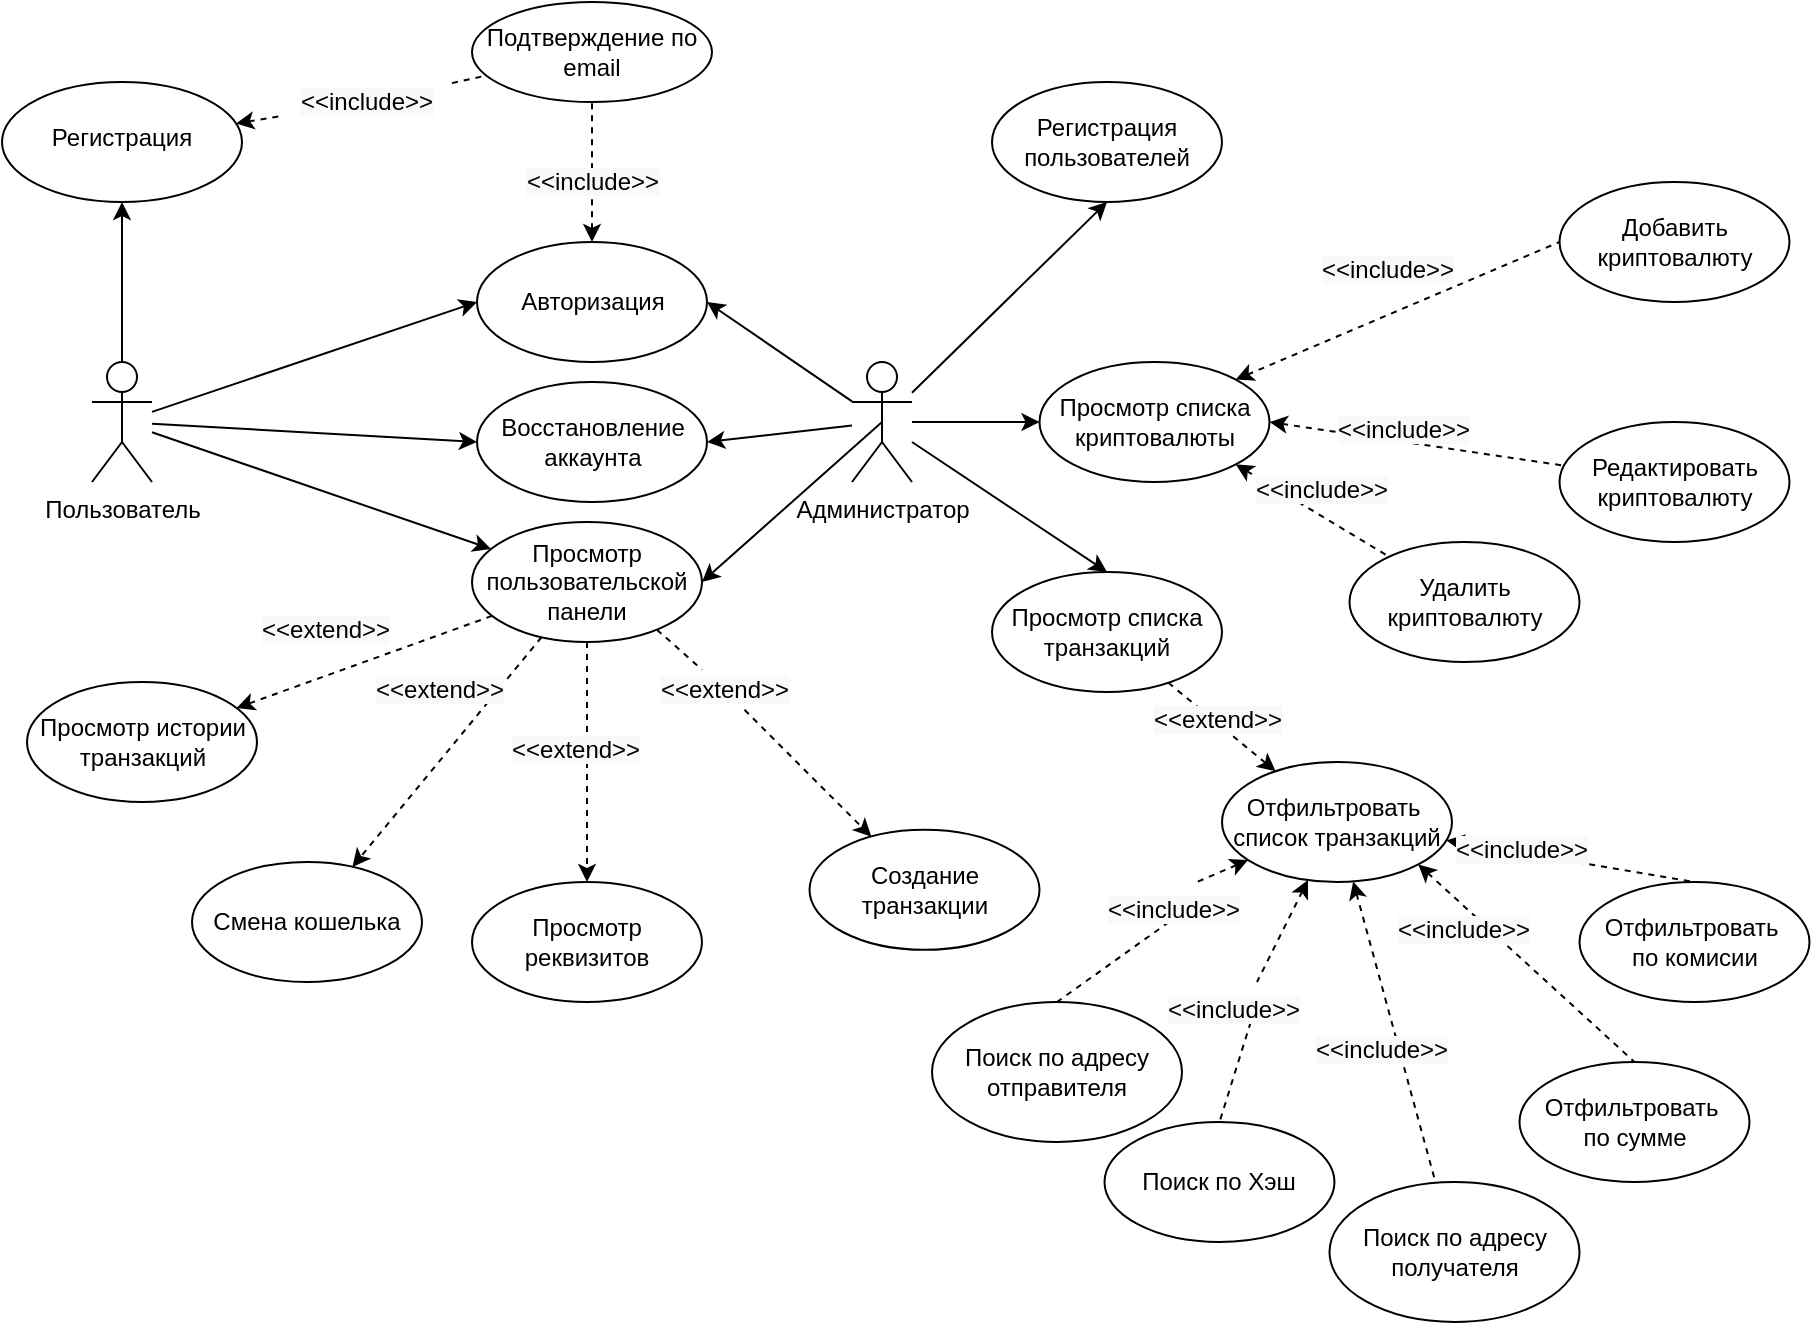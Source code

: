 <mxfile version="20.2.7" type="device"><diagram id="E-o3Zvo1BFRVmq6ydWoK" name="Page-1"><mxGraphModel dx="1185" dy="643" grid="1" gridSize="10" guides="1" tooltips="1" connect="1" arrows="1" fold="1" page="1" pageScale="1" pageWidth="827" pageHeight="1169" math="0" shadow="0"><root><mxCell id="0"/><mxCell id="1" parent="0"/><mxCell id="gC3D06uB03Yzg-YroKgv-25" value="" style="edgeStyle=none;orthogonalLoop=1;jettySize=auto;html=1;strokeWidth=1;" parent="1" source="gC3D06uB03Yzg-YroKgv-1" target="gC3D06uB03Yzg-YroKgv-24" edge="1"><mxGeometry relative="1" as="geometry"/></mxCell><mxCell id="gC3D06uB03Yzg-YroKgv-29" style="edgeStyle=none;orthogonalLoop=1;jettySize=auto;html=1;entryX=0;entryY=0.5;entryDx=0;entryDy=0;strokeWidth=1;" parent="1" source="gC3D06uB03Yzg-YroKgv-1" target="gC3D06uB03Yzg-YroKgv-3" edge="1"><mxGeometry relative="1" as="geometry"/></mxCell><mxCell id="gC3D06uB03Yzg-YroKgv-31" style="edgeStyle=none;orthogonalLoop=1;jettySize=auto;html=1;strokeWidth=1;" parent="1" source="gC3D06uB03Yzg-YroKgv-1" target="gC3D06uB03Yzg-YroKgv-12" edge="1"><mxGeometry relative="1" as="geometry"/></mxCell><mxCell id="YKgdckQGA0ZlOExgWlBM-35" style="edgeStyle=none;rounded=0;jumpStyle=none;jumpSize=0;orthogonalLoop=1;jettySize=auto;html=1;entryX=0;entryY=0.5;entryDx=0;entryDy=0;startArrow=none;startFill=0;endArrow=classic;endFill=1;strokeWidth=1;" parent="1" source="gC3D06uB03Yzg-YroKgv-1" target="YKgdckQGA0ZlOExgWlBM-33" edge="1"><mxGeometry relative="1" as="geometry"/></mxCell><mxCell id="gC3D06uB03Yzg-YroKgv-1" value="Пользователь" style="shape=umlActor;verticalLabelPosition=bottom;verticalAlign=top;html=1;outlineConnect=0;" parent="1" vertex="1"><mxGeometry x="90" y="190" width="30" height="60" as="geometry"/></mxCell><mxCell id="gC3D06uB03Yzg-YroKgv-30" style="edgeStyle=none;orthogonalLoop=1;jettySize=auto;html=1;entryX=1;entryY=0.5;entryDx=0;entryDy=0;strokeWidth=1;" parent="1" source="gC3D06uB03Yzg-YroKgv-2" target="gC3D06uB03Yzg-YroKgv-3" edge="1"><mxGeometry relative="1" as="geometry"/></mxCell><mxCell id="gC3D06uB03Yzg-YroKgv-32" style="edgeStyle=none;orthogonalLoop=1;jettySize=auto;html=1;exitX=0.5;exitY=0.5;exitDx=0;exitDy=0;exitPerimeter=0;entryX=1;entryY=0.5;entryDx=0;entryDy=0;strokeWidth=1;" parent="1" source="gC3D06uB03Yzg-YroKgv-2" target="gC3D06uB03Yzg-YroKgv-12" edge="1"><mxGeometry relative="1" as="geometry"/></mxCell><mxCell id="gC3D06uB03Yzg-YroKgv-34" style="edgeStyle=none;orthogonalLoop=1;jettySize=auto;html=1;entryX=0;entryY=0.5;entryDx=0;entryDy=0;strokeWidth=1;" parent="1" source="gC3D06uB03Yzg-YroKgv-2" target="gC3D06uB03Yzg-YroKgv-33" edge="1"><mxGeometry relative="1" as="geometry"/></mxCell><mxCell id="YKgdckQGA0ZlOExgWlBM-3" style="rounded=0;jumpStyle=none;jumpSize=0;orthogonalLoop=1;jettySize=auto;html=1;entryX=0.5;entryY=1;entryDx=0;entryDy=0;startArrow=none;startFill=0;endArrow=classic;endFill=1;strokeWidth=1;" parent="1" source="gC3D06uB03Yzg-YroKgv-2" target="YKgdckQGA0ZlOExgWlBM-1" edge="1"><mxGeometry relative="1" as="geometry"/></mxCell><mxCell id="YKgdckQGA0ZlOExgWlBM-6" style="edgeStyle=none;rounded=0;jumpStyle=none;jumpSize=0;orthogonalLoop=1;jettySize=auto;html=1;entryX=0.5;entryY=0;entryDx=0;entryDy=0;startArrow=none;startFill=0;endArrow=classic;endFill=1;strokeWidth=1;" parent="1" source="gC3D06uB03Yzg-YroKgv-2" target="YKgdckQGA0ZlOExgWlBM-5" edge="1"><mxGeometry relative="1" as="geometry"/></mxCell><mxCell id="YKgdckQGA0ZlOExgWlBM-34" style="edgeStyle=none;rounded=0;jumpStyle=none;jumpSize=0;orthogonalLoop=1;jettySize=auto;html=1;entryX=1;entryY=0.5;entryDx=0;entryDy=0;startArrow=none;startFill=0;endArrow=classic;endFill=1;strokeWidth=1;" parent="1" source="gC3D06uB03Yzg-YroKgv-2" target="YKgdckQGA0ZlOExgWlBM-33" edge="1"><mxGeometry relative="1" as="geometry"/></mxCell><mxCell id="gC3D06uB03Yzg-YroKgv-2" value="Администратор&lt;br&gt;" style="shape=umlActor;verticalLabelPosition=bottom;verticalAlign=top;html=1;outlineConnect=0;" parent="1" vertex="1"><mxGeometry x="470" y="190" width="30" height="60" as="geometry"/></mxCell><mxCell id="gC3D06uB03Yzg-YroKgv-5" value="" style="edgeStyle=orthogonalEdgeStyle;orthogonalLoop=1;jettySize=auto;html=1;rounded=0;dashed=1;endArrow=none;endFill=0;startArrow=classic;startFill=1;" parent="1" source="gC3D06uB03Yzg-YroKgv-3" target="gC3D06uB03Yzg-YroKgv-4" edge="1"><mxGeometry relative="1" as="geometry"/></mxCell><mxCell id="gC3D06uB03Yzg-YroKgv-3" value="Авторизация" style="ellipse;whiteSpace=wrap;html=1;" parent="1" vertex="1"><mxGeometry x="282.5" y="130" width="115" height="60" as="geometry"/></mxCell><mxCell id="gC3D06uB03Yzg-YroKgv-4" value="Подтверждение по email" style="ellipse;whiteSpace=wrap;html=1;" parent="1" vertex="1"><mxGeometry x="280" y="10" width="120" height="50" as="geometry"/></mxCell><mxCell id="gC3D06uB03Yzg-YroKgv-6" value="&lt;span style=&quot;color: rgb(0, 0, 0); font-family: Helvetica; font-size: 12px; font-style: normal; font-variant-ligatures: normal; font-variant-caps: normal; font-weight: 400; letter-spacing: normal; orphans: 2; text-align: center; text-indent: 0px; text-transform: none; widows: 2; word-spacing: 0px; -webkit-text-stroke-width: 0px; background-color: rgb(248, 249, 250); text-decoration-thickness: initial; text-decoration-style: initial; text-decoration-color: initial; float: none; display: inline !important;&quot;&gt;&amp;lt;&amp;lt;include&amp;gt;&amp;gt;&lt;/span&gt;" style="text;html=1;strokeColor=none;fillColor=none;align=center;verticalAlign=middle;whiteSpace=wrap;rounded=0;" parent="1" vertex="1"><mxGeometry x="297.5" y="90" width="85" height="20" as="geometry"/></mxCell><mxCell id="gC3D06uB03Yzg-YroKgv-7" value="Создание транзакции" style="ellipse;whiteSpace=wrap;html=1;" parent="1" vertex="1"><mxGeometry x="448.75" y="423.91" width="115" height="60" as="geometry"/></mxCell><mxCell id="gC3D06uB03Yzg-YroKgv-8" value="Просмотр истории транзакций" style="ellipse;whiteSpace=wrap;html=1;" parent="1" vertex="1"><mxGeometry x="57.5" y="350" width="115" height="60" as="geometry"/></mxCell><mxCell id="gC3D06uB03Yzg-YroKgv-9" value="Просмотр реквизитов" style="ellipse;whiteSpace=wrap;html=1;" parent="1" vertex="1"><mxGeometry x="280" y="450" width="115" height="60" as="geometry"/></mxCell><mxCell id="gC3D06uB03Yzg-YroKgv-11" value="Смена кошелька" style="ellipse;whiteSpace=wrap;html=1;" parent="1" vertex="1"><mxGeometry x="140" y="440" width="115" height="60" as="geometry"/></mxCell><mxCell id="gC3D06uB03Yzg-YroKgv-13" style="edgeStyle=orthogonalEdgeStyle;rounded=0;orthogonalLoop=1;jettySize=auto;html=1;dashed=1;" parent="1" source="gC3D06uB03Yzg-YroKgv-12" target="gC3D06uB03Yzg-YroKgv-9" edge="1"><mxGeometry relative="1" as="geometry"/></mxCell><mxCell id="gC3D06uB03Yzg-YroKgv-15" style="rounded=0;orthogonalLoop=1;jettySize=auto;html=1;dashed=1;startArrow=none;" parent="1" source="gC3D06uB03Yzg-YroKgv-20" target="gC3D06uB03Yzg-YroKgv-7" edge="1"><mxGeometry relative="1" as="geometry"/></mxCell><mxCell id="gC3D06uB03Yzg-YroKgv-16" style="rounded=0;orthogonalLoop=1;jettySize=auto;html=1;dashed=1;" parent="1" source="gC3D06uB03Yzg-YroKgv-12" target="gC3D06uB03Yzg-YroKgv-8" edge="1"><mxGeometry relative="1" as="geometry"/></mxCell><mxCell id="gC3D06uB03Yzg-YroKgv-19" style="edgeStyle=none;orthogonalLoop=1;jettySize=auto;html=1;dashed=1;strokeWidth=1;" parent="1" source="gC3D06uB03Yzg-YroKgv-12" target="gC3D06uB03Yzg-YroKgv-11" edge="1"><mxGeometry relative="1" as="geometry"/></mxCell><mxCell id="gC3D06uB03Yzg-YroKgv-12" value="Просмотр пользовательской панели" style="ellipse;whiteSpace=wrap;html=1;" parent="1" vertex="1"><mxGeometry x="280" y="270" width="115" height="60" as="geometry"/></mxCell><mxCell id="gC3D06uB03Yzg-YroKgv-21" value="&lt;span style=&quot;color: rgb(0, 0, 0); font-family: Helvetica; font-size: 12px; font-style: normal; font-variant-ligatures: normal; font-variant-caps: normal; font-weight: 400; letter-spacing: normal; orphans: 2; text-align: center; text-indent: 0px; text-transform: none; widows: 2; word-spacing: 0px; -webkit-text-stroke-width: 0px; background-color: rgb(248, 249, 250); text-decoration-thickness: initial; text-decoration-style: initial; text-decoration-color: initial; float: none; display: inline !important;&quot;&gt;&amp;lt;&amp;lt;extend&amp;gt;&amp;gt;&lt;/span&gt;" style="text;whiteSpace=wrap;html=1;" parent="1" vertex="1"><mxGeometry x="297.5" y="370" width="110" height="30" as="geometry"/></mxCell><mxCell id="gC3D06uB03Yzg-YroKgv-22" value="&lt;span style=&quot;color: rgb(0, 0, 0); font-family: Helvetica; font-size: 12px; font-style: normal; font-variant-ligatures: normal; font-variant-caps: normal; font-weight: 400; letter-spacing: normal; orphans: 2; text-align: center; text-indent: 0px; text-transform: none; widows: 2; word-spacing: 0px; -webkit-text-stroke-width: 0px; background-color: rgb(248, 249, 250); text-decoration-thickness: initial; text-decoration-style: initial; text-decoration-color: initial; float: none; display: inline !important;&quot;&gt;&amp;lt;&amp;lt;extend&amp;gt;&amp;gt;&lt;/span&gt;" style="text;whiteSpace=wrap;html=1;" parent="1" vertex="1"><mxGeometry x="230" y="340" width="110" height="30" as="geometry"/></mxCell><mxCell id="gC3D06uB03Yzg-YroKgv-23" value="&lt;span style=&quot;color: rgb(0, 0, 0); font-family: Helvetica; font-size: 12px; font-style: normal; font-variant-ligatures: normal; font-variant-caps: normal; font-weight: 400; letter-spacing: normal; orphans: 2; text-align: center; text-indent: 0px; text-transform: none; widows: 2; word-spacing: 0px; -webkit-text-stroke-width: 0px; background-color: rgb(248, 249, 250); text-decoration-thickness: initial; text-decoration-style: initial; text-decoration-color: initial; float: none; display: inline !important;&quot;&gt;&amp;lt;&amp;lt;extend&amp;gt;&amp;gt;&lt;/span&gt;" style="text;whiteSpace=wrap;html=1;" parent="1" vertex="1"><mxGeometry x="172.5" y="310" width="110" height="30" as="geometry"/></mxCell><mxCell id="gC3D06uB03Yzg-YroKgv-26" style="edgeStyle=none;orthogonalLoop=1;jettySize=auto;html=1;strokeWidth=1;dashed=1;startArrow=none;endArrow=none;endFill=0;" parent="1" source="gC3D06uB03Yzg-YroKgv-27" target="gC3D06uB03Yzg-YroKgv-4" edge="1"><mxGeometry relative="1" as="geometry"/></mxCell><mxCell id="gC3D06uB03Yzg-YroKgv-24" value="&lt;div align=&quot;center&quot;&gt;&lt;br&gt;&lt;/div&gt;&lt;div align=&quot;center&quot;&gt;Регистрация&lt;br&gt;&lt;/div&gt;" style="ellipse;whiteSpace=wrap;html=1;verticalAlign=top;align=center;" parent="1" vertex="1"><mxGeometry x="45" y="50" width="120" height="60" as="geometry"/></mxCell><mxCell id="gC3D06uB03Yzg-YroKgv-27" value="&lt;span style=&quot;color: rgb(0, 0, 0); font-family: Helvetica; font-size: 12px; font-style: normal; font-variant-ligatures: normal; font-variant-caps: normal; font-weight: 400; letter-spacing: normal; orphans: 2; text-align: center; text-indent: 0px; text-transform: none; widows: 2; word-spacing: 0px; -webkit-text-stroke-width: 0px; background-color: rgb(248, 249, 250); text-decoration-thickness: initial; text-decoration-style: initial; text-decoration-color: initial; float: none; display: inline !important;&quot;&gt;&amp;lt;&amp;lt;include&amp;gt;&amp;gt;&lt;/span&gt;" style="text;html=1;strokeColor=none;fillColor=none;align=center;verticalAlign=middle;whiteSpace=wrap;rounded=0;" parent="1" vertex="1"><mxGeometry x="185" y="50" width="85" height="20" as="geometry"/></mxCell><mxCell id="gC3D06uB03Yzg-YroKgv-28" value="" style="edgeStyle=none;orthogonalLoop=1;jettySize=auto;html=1;strokeWidth=1;dashed=1;endArrow=none;startArrow=classic;startFill=1;" parent="1" source="gC3D06uB03Yzg-YroKgv-24" target="gC3D06uB03Yzg-YroKgv-27" edge="1"><mxGeometry relative="1" as="geometry"><mxPoint x="161.069" y="69.32" as="sourcePoint"/><mxPoint x="285.397" y="45.363" as="targetPoint"/></mxGeometry></mxCell><mxCell id="gC3D06uB03Yzg-YroKgv-43" style="edgeStyle=none;orthogonalLoop=1;jettySize=auto;html=1;exitX=1;exitY=1;exitDx=0;exitDy=0;dashed=1;strokeWidth=1;endArrow=none;endFill=0;startArrow=classic;startFill=1;" parent="1" source="gC3D06uB03Yzg-YroKgv-33" target="gC3D06uB03Yzg-YroKgv-39" edge="1"><mxGeometry relative="1" as="geometry"><mxPoint x="626.471" y="265.882" as="targetPoint"/></mxGeometry></mxCell><mxCell id="gC3D06uB03Yzg-YroKgv-55" style="edgeStyle=none;orthogonalLoop=1;jettySize=auto;html=1;exitX=1;exitY=0;exitDx=0;exitDy=0;entryX=0;entryY=0.5;entryDx=0;entryDy=0;dashed=1;strokeWidth=1;endArrow=none;endFill=0;startArrow=classic;startFill=1;" parent="1" source="gC3D06uB03Yzg-YroKgv-33" target="gC3D06uB03Yzg-YroKgv-36" edge="1"><mxGeometry relative="1" as="geometry"/></mxCell><mxCell id="gC3D06uB03Yzg-YroKgv-56" style="edgeStyle=none;orthogonalLoop=1;jettySize=auto;html=1;exitX=1;exitY=0.5;exitDx=0;exitDy=0;dashed=1;strokeWidth=1;endArrow=none;endFill=0;startArrow=classic;startFill=1;" parent="1" source="gC3D06uB03Yzg-YroKgv-33" target="gC3D06uB03Yzg-YroKgv-38" edge="1"><mxGeometry relative="1" as="geometry"/></mxCell><mxCell id="gC3D06uB03Yzg-YroKgv-33" value="Просмотр списка криптовалюты" style="ellipse;whiteSpace=wrap;html=1;" parent="1" vertex="1"><mxGeometry x="563.75" y="190" width="115" height="60" as="geometry"/></mxCell><mxCell id="gC3D06uB03Yzg-YroKgv-20" value="&lt;span style=&quot;color: rgb(0, 0, 0); font-family: Helvetica; font-size: 12px; font-style: normal; font-variant-ligatures: normal; font-variant-caps: normal; font-weight: 400; letter-spacing: normal; orphans: 2; text-align: center; text-indent: 0px; text-transform: none; widows: 2; word-spacing: 0px; -webkit-text-stroke-width: 0px; background-color: rgb(248, 249, 250); text-decoration-thickness: initial; text-decoration-style: initial; text-decoration-color: initial; float: none; display: inline !important;&quot;&gt;&amp;lt;&amp;lt;extend&amp;gt;&amp;gt;&lt;/span&gt;" style="text;html=1;strokeColor=none;fillColor=none;align=center;verticalAlign=middle;whiteSpace=wrap;rounded=0;" parent="1" vertex="1"><mxGeometry x="363.75" y="343.91" width="85" height="20" as="geometry"/></mxCell><mxCell id="gC3D06uB03Yzg-YroKgv-35" value="" style="rounded=0;orthogonalLoop=1;jettySize=auto;html=1;dashed=1;endArrow=none;exitX=0.804;exitY=0.897;exitDx=0;exitDy=0;exitPerimeter=0;" parent="1" source="gC3D06uB03Yzg-YroKgv-12" target="gC3D06uB03Yzg-YroKgv-20" edge="1"><mxGeometry relative="1" as="geometry"><mxPoint x="347.144" y="299.997" as="sourcePoint"/><mxPoint x="478.843" y="427.537" as="targetPoint"/></mxGeometry></mxCell><mxCell id="gC3D06uB03Yzg-YroKgv-36" value="Добавить криптовалюту" style="ellipse;whiteSpace=wrap;html=1;" parent="1" vertex="1"><mxGeometry x="823.75" y="100" width="115" height="60" as="geometry"/></mxCell><mxCell id="gC3D06uB03Yzg-YroKgv-38" value="Редактировать криптовалюту" style="ellipse;whiteSpace=wrap;html=1;" parent="1" vertex="1"><mxGeometry x="823.75" y="220" width="115" height="60" as="geometry"/></mxCell><mxCell id="gC3D06uB03Yzg-YroKgv-39" value="Удалить криптовалюту" style="ellipse;whiteSpace=wrap;html=1;" parent="1" vertex="1"><mxGeometry x="718.75" y="280" width="115" height="60" as="geometry"/></mxCell><mxCell id="gC3D06uB03Yzg-YroKgv-52" value="&lt;span style=&quot;color: rgb(0, 0, 0); font-family: Helvetica; font-size: 12px; font-style: normal; font-variant-ligatures: normal; font-variant-caps: normal; font-weight: 400; letter-spacing: normal; orphans: 2; text-align: center; text-indent: 0px; text-transform: none; widows: 2; word-spacing: 0px; -webkit-text-stroke-width: 0px; background-color: rgb(248, 249, 250); text-decoration-thickness: initial; text-decoration-style: initial; text-decoration-color: initial; float: none; display: inline !important;&quot;&gt;&amp;lt;&amp;lt;include&amp;gt;&amp;gt;&lt;/span&gt;" style="text;whiteSpace=wrap;html=1;" parent="1" vertex="1"><mxGeometry x="670" y="240" width="92.5" height="20" as="geometry"/></mxCell><mxCell id="gC3D06uB03Yzg-YroKgv-57" value="&lt;span style=&quot;color: rgb(0, 0, 0); font-family: Helvetica; font-size: 12px; font-style: normal; font-variant-ligatures: normal; font-variant-caps: normal; font-weight: 400; letter-spacing: normal; orphans: 2; text-align: center; text-indent: 0px; text-transform: none; widows: 2; word-spacing: 0px; -webkit-text-stroke-width: 0px; background-color: rgb(248, 249, 250); text-decoration-thickness: initial; text-decoration-style: initial; text-decoration-color: initial; float: none; display: inline !important;&quot;&gt;&amp;lt;&amp;lt;include&amp;gt;&amp;gt;&lt;/span&gt;" style="text;whiteSpace=wrap;html=1;" parent="1" vertex="1"><mxGeometry x="711.25" y="210" width="92.5" height="30" as="geometry"/></mxCell><mxCell id="gC3D06uB03Yzg-YroKgv-59" value="&lt;span style=&quot;color: rgb(0, 0, 0); font-family: Helvetica; font-size: 12px; font-style: normal; font-variant-ligatures: normal; font-variant-caps: normal; font-weight: 400; letter-spacing: normal; orphans: 2; text-align: center; text-indent: 0px; text-transform: none; widows: 2; word-spacing: 0px; -webkit-text-stroke-width: 0px; background-color: rgb(248, 249, 250); text-decoration-thickness: initial; text-decoration-style: initial; text-decoration-color: initial; float: none; display: inline !important;&quot;&gt;&amp;lt;&amp;lt;include&amp;gt;&amp;gt;&lt;/span&gt;" style="text;whiteSpace=wrap;html=1;" parent="1" vertex="1"><mxGeometry x="702.5" y="130" width="110" height="30" as="geometry"/></mxCell><mxCell id="YKgdckQGA0ZlOExgWlBM-1" value="Регистрация пользователей" style="ellipse;whiteSpace=wrap;html=1;" parent="1" vertex="1"><mxGeometry x="540" y="50" width="115" height="60" as="geometry"/></mxCell><mxCell id="YKgdckQGA0ZlOExgWlBM-9" style="edgeStyle=none;rounded=0;jumpStyle=none;jumpSize=0;orthogonalLoop=1;jettySize=auto;html=1;startArrow=none;startFill=0;endArrow=classic;endFill=1;strokeWidth=1;dashed=1;" parent="1" source="YKgdckQGA0ZlOExgWlBM-5" target="YKgdckQGA0ZlOExgWlBM-8" edge="1"><mxGeometry relative="1" as="geometry"/></mxCell><mxCell id="YKgdckQGA0ZlOExgWlBM-5" value="Просмотр списка транзакций" style="ellipse;whiteSpace=wrap;html=1;" parent="1" vertex="1"><mxGeometry x="540" y="295" width="115" height="60" as="geometry"/></mxCell><mxCell id="YKgdckQGA0ZlOExgWlBM-13" style="edgeStyle=none;rounded=0;jumpStyle=none;jumpSize=0;orthogonalLoop=1;jettySize=auto;html=1;entryX=0.5;entryY=0;entryDx=0;entryDy=0;dashed=1;startArrow=none;startFill=0;endArrow=none;endFill=0;strokeWidth=1;" parent="1" source="YKgdckQGA0ZlOExgWlBM-14" target="YKgdckQGA0ZlOExgWlBM-10" edge="1"><mxGeometry relative="1" as="geometry"/></mxCell><mxCell id="YKgdckQGA0ZlOExgWlBM-18" style="edgeStyle=none;rounded=0;jumpStyle=none;jumpSize=0;orthogonalLoop=1;jettySize=auto;html=1;entryX=0.5;entryY=0;entryDx=0;entryDy=0;dashed=1;startArrow=classic;startFill=1;endArrow=none;endFill=0;strokeWidth=1;" parent="1" source="YKgdckQGA0ZlOExgWlBM-8" target="YKgdckQGA0ZlOExgWlBM-17" edge="1"><mxGeometry relative="1" as="geometry"/></mxCell><mxCell id="YKgdckQGA0ZlOExgWlBM-22" style="edgeStyle=none;rounded=0;jumpStyle=none;jumpSize=0;orthogonalLoop=1;jettySize=auto;html=1;entryX=0.5;entryY=0;entryDx=0;entryDy=0;dashed=1;startArrow=none;startFill=0;endArrow=none;endFill=0;strokeWidth=1;" parent="1" source="YKgdckQGA0ZlOExgWlBM-25" target="YKgdckQGA0ZlOExgWlBM-21" edge="1"><mxGeometry relative="1" as="geometry"/></mxCell><mxCell id="YKgdckQGA0ZlOExgWlBM-31" style="edgeStyle=none;rounded=0;jumpStyle=none;jumpSize=0;orthogonalLoop=1;jettySize=auto;html=1;dashed=1;startArrow=classic;startFill=1;endArrow=none;endFill=0;strokeWidth=1;" parent="1" source="YKgdckQGA0ZlOExgWlBM-8" target="YKgdckQGA0ZlOExgWlBM-29" edge="1"><mxGeometry relative="1" as="geometry"/></mxCell><mxCell id="YKgdckQGA0ZlOExgWlBM-8" value="Отфильтровать&amp;nbsp;&lt;br&gt;список транзакций" style="ellipse;whiteSpace=wrap;html=1;" parent="1" vertex="1"><mxGeometry x="655" y="390" width="115" height="60" as="geometry"/></mxCell><mxCell id="YKgdckQGA0ZlOExgWlBM-10" value="Поиск по адресу отправителя" style="ellipse;whiteSpace=wrap;html=1;" parent="1" vertex="1"><mxGeometry x="510" y="510" width="125" height="70" as="geometry"/></mxCell><mxCell id="YKgdckQGA0ZlOExgWlBM-11" value="Отфильтровать&amp;nbsp;&lt;br&gt;по сумме" style="ellipse;whiteSpace=wrap;html=1;" parent="1" vertex="1"><mxGeometry x="803.75" y="540" width="115" height="60" as="geometry"/></mxCell><mxCell id="YKgdckQGA0ZlOExgWlBM-12" value="&lt;span style=&quot;color: rgb(0, 0, 0); font-family: Helvetica; font-size: 12px; font-style: normal; font-variant-ligatures: normal; font-variant-caps: normal; font-weight: 400; letter-spacing: normal; orphans: 2; text-align: center; text-indent: 0px; text-transform: none; widows: 2; word-spacing: 0px; -webkit-text-stroke-width: 0px; background-color: rgb(248, 249, 250); text-decoration-thickness: initial; text-decoration-style: initial; text-decoration-color: initial; float: none; display: inline !important;&quot;&gt;&amp;lt;&amp;lt;extend&amp;gt;&amp;gt;&lt;/span&gt;" style="text;whiteSpace=wrap;html=1;" parent="1" vertex="1"><mxGeometry x="618.75" y="355" width="92.5" height="20" as="geometry"/></mxCell><mxCell id="YKgdckQGA0ZlOExgWlBM-15" style="edgeStyle=none;rounded=0;jumpStyle=none;jumpSize=0;orthogonalLoop=1;jettySize=auto;html=1;entryX=0.5;entryY=0;entryDx=0;entryDy=0;dashed=1;startArrow=classic;startFill=1;endArrow=none;endFill=0;strokeWidth=1;exitX=1;exitY=1;exitDx=0;exitDy=0;" parent="1" source="YKgdckQGA0ZlOExgWlBM-8" target="YKgdckQGA0ZlOExgWlBM-11" edge="1"><mxGeometry relative="1" as="geometry"><mxPoint x="692.514" y="455.598" as="sourcePoint"/><mxPoint x="647.5" y="493.91" as="targetPoint"/></mxGeometry></mxCell><mxCell id="YKgdckQGA0ZlOExgWlBM-16" value="&lt;span style=&quot;color: rgb(0, 0, 0); font-family: Helvetica; font-size: 12px; font-style: normal; font-variant-ligatures: normal; font-variant-caps: normal; font-weight: 400; letter-spacing: normal; orphans: 2; text-align: center; text-indent: 0px; text-transform: none; widows: 2; word-spacing: 0px; -webkit-text-stroke-width: 0px; background-color: rgb(248, 249, 250); text-decoration-thickness: initial; text-decoration-style: initial; text-decoration-color: initial; float: none; display: inline !important;&quot;&gt;&amp;lt;&amp;lt;include&amp;gt;&amp;gt;&lt;/span&gt;" style="text;whiteSpace=wrap;html=1;" parent="1" vertex="1"><mxGeometry x="741.25" y="460.0" width="92.5" height="20" as="geometry"/></mxCell><mxCell id="YKgdckQGA0ZlOExgWlBM-17" value="Отфильтровать&amp;nbsp;&lt;br&gt;по комисии" style="ellipse;whiteSpace=wrap;html=1;" parent="1" vertex="1"><mxGeometry x="833.75" y="450" width="115" height="60" as="geometry"/></mxCell><mxCell id="YKgdckQGA0ZlOExgWlBM-19" value="&lt;span style=&quot;color: rgb(0, 0, 0); font-family: Helvetica; font-size: 12px; font-style: normal; font-variant-ligatures: normal; font-variant-caps: normal; font-weight: 400; letter-spacing: normal; orphans: 2; text-align: center; text-indent: 0px; text-transform: none; widows: 2; word-spacing: 0px; -webkit-text-stroke-width: 0px; background-color: rgb(248, 249, 250); text-decoration-thickness: initial; text-decoration-style: initial; text-decoration-color: initial; float: none; display: inline !important;&quot;&gt;&amp;lt;&amp;lt;include&amp;gt;&amp;gt;&lt;/span&gt;" style="text;whiteSpace=wrap;html=1;" parent="1" vertex="1"><mxGeometry x="770" y="420.0" width="92.5" height="20" as="geometry"/></mxCell><mxCell id="YKgdckQGA0ZlOExgWlBM-21" value="Поиск по Хэш" style="ellipse;whiteSpace=wrap;html=1;" parent="1" vertex="1"><mxGeometry x="596.25" y="570" width="115" height="60" as="geometry"/></mxCell><mxCell id="YKgdckQGA0ZlOExgWlBM-14" value="&lt;span style=&quot;color: rgb(0, 0, 0); font-family: Helvetica; font-size: 12px; font-style: normal; font-variant-ligatures: normal; font-variant-caps: normal; font-weight: 400; letter-spacing: normal; orphans: 2; text-align: center; text-indent: 0px; text-transform: none; widows: 2; word-spacing: 0px; -webkit-text-stroke-width: 0px; background-color: rgb(248, 249, 250); text-decoration-thickness: initial; text-decoration-style: initial; text-decoration-color: initial; float: none; display: inline !important;&quot;&gt;&amp;lt;&amp;lt;include&amp;gt;&amp;gt;&lt;/span&gt;" style="text;whiteSpace=wrap;html=1;" parent="1" vertex="1"><mxGeometry x="596.25" y="450.0" width="92.5" height="20" as="geometry"/></mxCell><mxCell id="YKgdckQGA0ZlOExgWlBM-23" value="" style="edgeStyle=none;rounded=0;jumpStyle=none;jumpSize=0;orthogonalLoop=1;jettySize=auto;html=1;entryX=0.5;entryY=0;entryDx=0;entryDy=0;dashed=1;startArrow=classic;startFill=1;endArrow=none;endFill=1;strokeWidth=1;" parent="1" source="YKgdckQGA0ZlOExgWlBM-8" target="YKgdckQGA0ZlOExgWlBM-14" edge="1"><mxGeometry relative="1" as="geometry"><mxPoint x="677.062" y="443.625" as="sourcePoint"/><mxPoint x="577.5" y="510" as="targetPoint"/></mxGeometry></mxCell><mxCell id="YKgdckQGA0ZlOExgWlBM-25" value="&lt;span style=&quot;color: rgb(0, 0, 0); font-family: Helvetica; font-size: 12px; font-style: normal; font-variant-ligatures: normal; font-variant-caps: normal; font-weight: 400; letter-spacing: normal; orphans: 2; text-align: center; text-indent: 0px; text-transform: none; widows: 2; word-spacing: 0px; -webkit-text-stroke-width: 0px; background-color: rgb(248, 249, 250); text-decoration-thickness: initial; text-decoration-style: initial; text-decoration-color: initial; float: none; display: inline !important;&quot;&gt;&amp;lt;&amp;lt;include&amp;gt;&amp;gt;&lt;/span&gt;" style="text;whiteSpace=wrap;html=1;" parent="1" vertex="1"><mxGeometry x="626.25" y="500.0" width="92.5" height="20" as="geometry"/></mxCell><mxCell id="YKgdckQGA0ZlOExgWlBM-26" value="" style="edgeStyle=none;rounded=0;jumpStyle=none;jumpSize=0;orthogonalLoop=1;jettySize=auto;html=1;entryX=0.5;entryY=0;entryDx=0;entryDy=0;dashed=1;startArrow=classic;startFill=1;endArrow=none;endFill=0;strokeWidth=1;" parent="1" source="YKgdckQGA0ZlOExgWlBM-8" target="YKgdckQGA0ZlOExgWlBM-25" edge="1"><mxGeometry relative="1" as="geometry"><mxPoint x="701.153" y="449.41" as="sourcePoint"/><mxPoint x="653.75" y="570" as="targetPoint"/></mxGeometry></mxCell><mxCell id="YKgdckQGA0ZlOExgWlBM-29" value="Поиск по адресу получателя" style="ellipse;whiteSpace=wrap;html=1;" parent="1" vertex="1"><mxGeometry x="708.75" y="600" width="125" height="70" as="geometry"/></mxCell><mxCell id="YKgdckQGA0ZlOExgWlBM-32" value="&lt;span style=&quot;color: rgb(0, 0, 0); font-family: Helvetica; font-size: 12px; font-style: normal; font-variant-ligatures: normal; font-variant-caps: normal; font-weight: 400; letter-spacing: normal; orphans: 2; text-align: center; text-indent: 0px; text-transform: none; widows: 2; word-spacing: 0px; -webkit-text-stroke-width: 0px; background-color: rgb(248, 249, 250); text-decoration-thickness: initial; text-decoration-style: initial; text-decoration-color: initial; float: none; display: inline !important;&quot;&gt;&amp;lt;&amp;lt;include&amp;gt;&amp;gt;&lt;/span&gt;" style="text;whiteSpace=wrap;html=1;" parent="1" vertex="1"><mxGeometry x="700" y="520" width="92.5" height="20" as="geometry"/></mxCell><mxCell id="YKgdckQGA0ZlOExgWlBM-33" value="Восстановление аккаунта" style="ellipse;whiteSpace=wrap;html=1;" parent="1" vertex="1"><mxGeometry x="282.5" y="200" width="115" height="60" as="geometry"/></mxCell></root></mxGraphModel></diagram></mxfile>